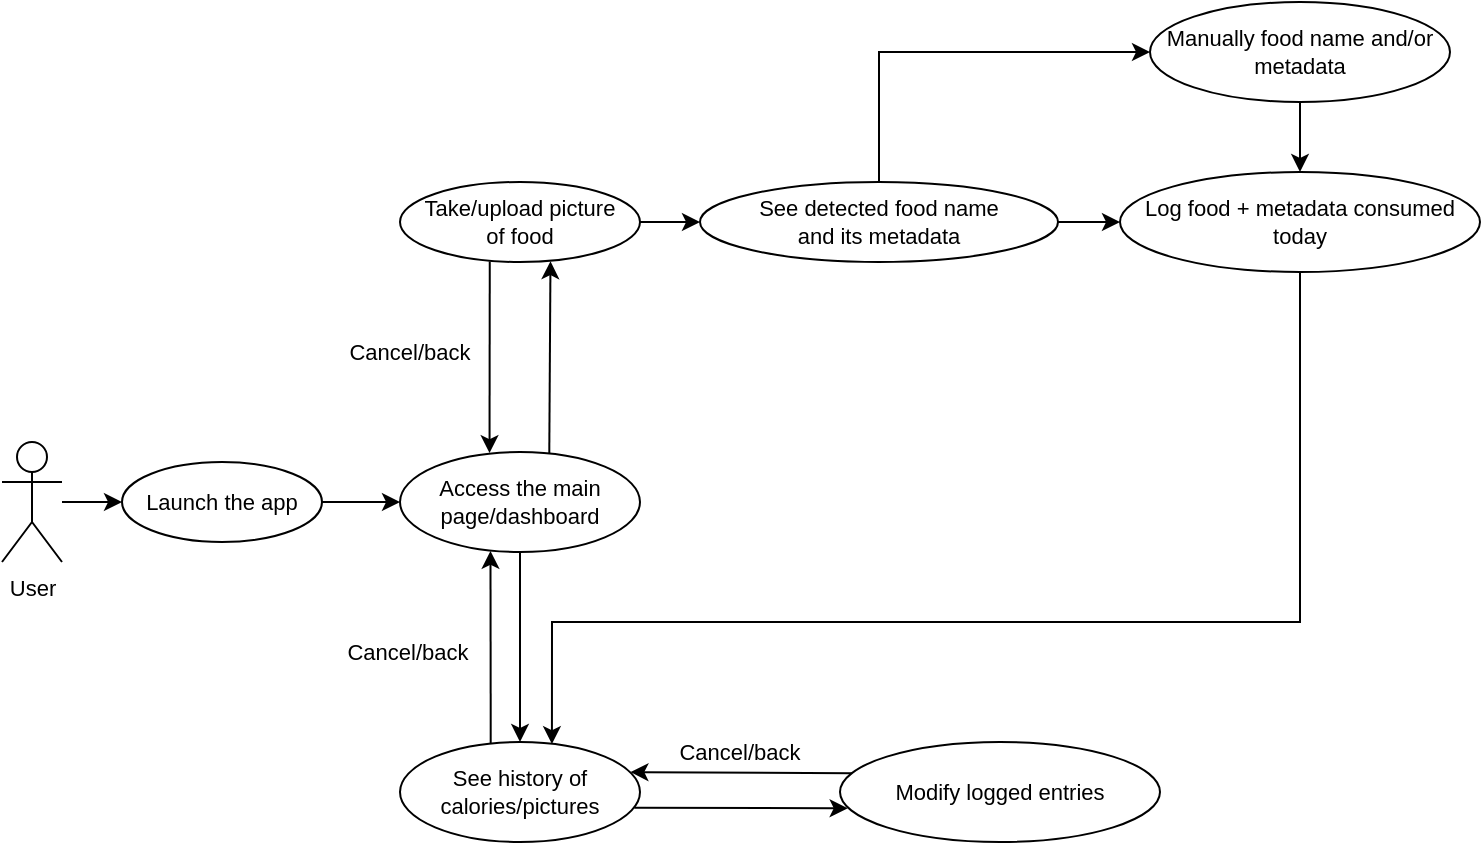 <mxfile version="21.7.1" type="github">
  <diagram name="Page-1" id="LvjpsSYiFBj9zBLGzPmu">
    <mxGraphModel dx="925" dy="489" grid="1" gridSize="10" guides="1" tooltips="1" connect="1" arrows="1" fold="1" page="1" pageScale="1" pageWidth="827" pageHeight="1169" math="0" shadow="0">
      <root>
        <mxCell id="0" />
        <mxCell id="1" parent="0" />
        <mxCell id="Urzz401wbMbn4Pt66lUd-5" style="edgeStyle=orthogonalEdgeStyle;rounded=0;orthogonalLoop=1;jettySize=auto;html=1;entryX=0;entryY=0.5;entryDx=0;entryDy=0;fontSize=11;" parent="1" source="Urzz401wbMbn4Pt66lUd-2" target="Urzz401wbMbn4Pt66lUd-4" edge="1">
          <mxGeometry relative="1" as="geometry" />
        </mxCell>
        <mxCell id="Urzz401wbMbn4Pt66lUd-2" value="User" style="shape=umlActor;verticalLabelPosition=bottom;verticalAlign=top;html=1;outlineConnect=0;fontSize=11;" parent="1" vertex="1">
          <mxGeometry x="21" y="290" width="30" height="60" as="geometry" />
        </mxCell>
        <mxCell id="vmRqja1-odZnFc-yADqm-6" style="edgeStyle=orthogonalEdgeStyle;rounded=0;orthogonalLoop=1;jettySize=auto;html=1;entryX=0;entryY=0.5;entryDx=0;entryDy=0;fontSize=11;" edge="1" parent="1" source="Urzz401wbMbn4Pt66lUd-4" target="vmRqja1-odZnFc-yADqm-2">
          <mxGeometry relative="1" as="geometry" />
        </mxCell>
        <mxCell id="Urzz401wbMbn4Pt66lUd-4" value="Launch the app" style="ellipse;whiteSpace=wrap;html=1;fontSize=11;" parent="1" vertex="1">
          <mxGeometry x="81" y="300" width="100" height="40" as="geometry" />
        </mxCell>
        <mxCell id="Urzz401wbMbn4Pt66lUd-12" style="edgeStyle=orthogonalEdgeStyle;rounded=0;orthogonalLoop=1;jettySize=auto;html=1;entryX=0;entryY=0.5;entryDx=0;entryDy=0;fontSize=11;" parent="1" source="Urzz401wbMbn4Pt66lUd-6" target="Urzz401wbMbn4Pt66lUd-11" edge="1">
          <mxGeometry relative="1" as="geometry" />
        </mxCell>
        <mxCell id="Urzz401wbMbn4Pt66lUd-6" value="Take/upload picture &lt;br&gt;of food" style="ellipse;whiteSpace=wrap;html=1;fontSize=11;" parent="1" vertex="1">
          <mxGeometry x="220" y="160" width="120" height="40" as="geometry" />
        </mxCell>
        <mxCell id="Urzz401wbMbn4Pt66lUd-7" value="See history of calories/pictures" style="ellipse;whiteSpace=wrap;html=1;fontSize=11;" parent="1" vertex="1">
          <mxGeometry x="220" y="440" width="120" height="50" as="geometry" />
        </mxCell>
        <mxCell id="Urzz401wbMbn4Pt66lUd-16" style="edgeStyle=orthogonalEdgeStyle;rounded=0;orthogonalLoop=1;jettySize=auto;html=1;entryX=0;entryY=0.5;entryDx=0;entryDy=0;fontSize=11;" parent="1" source="Urzz401wbMbn4Pt66lUd-11" target="Urzz401wbMbn4Pt66lUd-13" edge="1">
          <mxGeometry relative="1" as="geometry">
            <mxPoint x="590" y="95" as="targetPoint" />
            <Array as="points">
              <mxPoint x="460" y="95" />
            </Array>
          </mxGeometry>
        </mxCell>
        <mxCell id="Urzz401wbMbn4Pt66lUd-19" style="edgeStyle=orthogonalEdgeStyle;rounded=0;orthogonalLoop=1;jettySize=auto;html=1;entryX=0;entryY=0.5;entryDx=0;entryDy=0;fontSize=11;" parent="1" source="Urzz401wbMbn4Pt66lUd-11" target="Urzz401wbMbn4Pt66lUd-17" edge="1">
          <mxGeometry relative="1" as="geometry" />
        </mxCell>
        <mxCell id="Urzz401wbMbn4Pt66lUd-11" value="See detected food name &lt;br style=&quot;font-size: 11px;&quot;&gt;and its metadata" style="ellipse;whiteSpace=wrap;html=1;fontSize=11;" parent="1" vertex="1">
          <mxGeometry x="370" y="160" width="179" height="40" as="geometry" />
        </mxCell>
        <mxCell id="vmRqja1-odZnFc-yADqm-32" style="edgeStyle=orthogonalEdgeStyle;rounded=0;orthogonalLoop=1;jettySize=auto;html=1;entryX=0.5;entryY=0;entryDx=0;entryDy=0;" edge="1" parent="1" source="Urzz401wbMbn4Pt66lUd-13" target="Urzz401wbMbn4Pt66lUd-17">
          <mxGeometry relative="1" as="geometry" />
        </mxCell>
        <mxCell id="Urzz401wbMbn4Pt66lUd-13" value="Manually food name and/or metadata" style="ellipse;whiteSpace=wrap;html=1;fontSize=11;" parent="1" vertex="1">
          <mxGeometry x="595" y="70" width="150" height="50" as="geometry" />
        </mxCell>
        <mxCell id="Urzz401wbMbn4Pt66lUd-17" value="Log food + metadata consumed today" style="ellipse;whiteSpace=wrap;html=1;fontSize=11;" parent="1" vertex="1">
          <mxGeometry x="580" y="155" width="180" height="50" as="geometry" />
        </mxCell>
        <mxCell id="Urzz401wbMbn4Pt66lUd-20" value="Modify logged entries" style="ellipse;whiteSpace=wrap;html=1;fontSize=11;" parent="1" vertex="1">
          <mxGeometry x="440" y="440" width="160" height="50" as="geometry" />
        </mxCell>
        <mxCell id="vmRqja1-odZnFc-yADqm-2" value="Access the main page/dashboard" style="ellipse;whiteSpace=wrap;html=1;fontSize=11;" vertex="1" parent="1">
          <mxGeometry x="220" y="295" width="120" height="50" as="geometry" />
        </mxCell>
        <mxCell id="vmRqja1-odZnFc-yADqm-17" value="" style="endArrow=classic;html=1;rounded=0;exitX=0.622;exitY=0.019;exitDx=0;exitDy=0;entryX=0.627;entryY=0.99;entryDx=0;entryDy=0;exitPerimeter=0;entryPerimeter=0;fontSize=11;" edge="1" parent="1" source="vmRqja1-odZnFc-yADqm-2" target="Urzz401wbMbn4Pt66lUd-6">
          <mxGeometry width="50" height="50" relative="1" as="geometry">
            <mxPoint x="260" y="220" as="sourcePoint" />
            <mxPoint x="310" y="170" as="targetPoint" />
          </mxGeometry>
        </mxCell>
        <mxCell id="vmRqja1-odZnFc-yADqm-18" value="" style="endArrow=classic;html=1;rounded=0;exitX=0.374;exitY=0.994;exitDx=0;exitDy=0;entryX=0.373;entryY=0.011;entryDx=0;entryDy=0;exitPerimeter=0;entryPerimeter=0;fontSize=11;" edge="1" parent="1" source="Urzz401wbMbn4Pt66lUd-6" target="vmRqja1-odZnFc-yADqm-2">
          <mxGeometry width="50" height="50" relative="1" as="geometry">
            <mxPoint x="260" y="260" as="sourcePoint" />
            <mxPoint x="310" y="210" as="targetPoint" />
          </mxGeometry>
        </mxCell>
        <mxCell id="vmRqja1-odZnFc-yADqm-19" value="Cancel/back" style="text;html=1;strokeColor=none;fillColor=none;align=center;verticalAlign=middle;whiteSpace=wrap;rounded=0;fontSize=11;" vertex="1" parent="1">
          <mxGeometry x="200" y="240" width="50" height="9" as="geometry" />
        </mxCell>
        <mxCell id="vmRqja1-odZnFc-yADqm-20" value="" style="endArrow=classic;html=1;rounded=0;exitX=0.5;exitY=1;exitDx=0;exitDy=0;entryX=0.5;entryY=0;entryDx=0;entryDy=0;fontSize=11;" edge="1" parent="1" source="vmRqja1-odZnFc-yADqm-2" target="Urzz401wbMbn4Pt66lUd-7">
          <mxGeometry width="50" height="50" relative="1" as="geometry">
            <mxPoint x="310" y="370" as="sourcePoint" />
            <mxPoint x="360" y="320" as="targetPoint" />
          </mxGeometry>
        </mxCell>
        <mxCell id="vmRqja1-odZnFc-yADqm-21" value="" style="endArrow=classic;html=1;rounded=0;exitX=0.378;exitY=0.013;exitDx=0;exitDy=0;entryX=0.377;entryY=0.989;entryDx=0;entryDy=0;exitPerimeter=0;entryPerimeter=0;fontSize=11;" edge="1" parent="1" source="Urzz401wbMbn4Pt66lUd-7" target="vmRqja1-odZnFc-yADqm-2">
          <mxGeometry width="50" height="50" relative="1" as="geometry">
            <mxPoint x="290" y="355" as="sourcePoint" />
            <mxPoint x="290" y="450" as="targetPoint" />
          </mxGeometry>
        </mxCell>
        <mxCell id="vmRqja1-odZnFc-yADqm-22" value="Cancel/back" style="text;html=1;strokeColor=none;fillColor=none;align=center;verticalAlign=middle;whiteSpace=wrap;rounded=0;fontSize=11;" vertex="1" parent="1">
          <mxGeometry x="200" y="390" width="48" height="10" as="geometry" />
        </mxCell>
        <mxCell id="vmRqja1-odZnFc-yADqm-27" value="" style="endArrow=classic;html=1;rounded=0;exitX=0.038;exitY=0.312;exitDx=0;exitDy=0;exitPerimeter=0;entryX=0.96;entryY=0.301;entryDx=0;entryDy=0;entryPerimeter=0;fontSize=11;" edge="1" parent="1" source="Urzz401wbMbn4Pt66lUd-20" target="Urzz401wbMbn4Pt66lUd-7">
          <mxGeometry width="50" height="50" relative="1" as="geometry">
            <mxPoint x="450" y="450" as="sourcePoint" />
            <mxPoint x="500" y="400" as="targetPoint" />
          </mxGeometry>
        </mxCell>
        <mxCell id="vmRqja1-odZnFc-yADqm-28" value="" style="endArrow=classic;html=1;rounded=0;exitX=0.976;exitY=0.658;exitDx=0;exitDy=0;exitPerimeter=0;entryX=0.024;entryY=0.663;entryDx=0;entryDy=0;entryPerimeter=0;fontSize=11;" edge="1" parent="1" source="Urzz401wbMbn4Pt66lUd-7" target="Urzz401wbMbn4Pt66lUd-20">
          <mxGeometry width="50" height="50" relative="1" as="geometry">
            <mxPoint x="457" y="466" as="sourcePoint" />
            <mxPoint x="345" y="465" as="targetPoint" />
          </mxGeometry>
        </mxCell>
        <mxCell id="vmRqja1-odZnFc-yADqm-29" value="Cancel/back" style="text;html=1;strokeColor=none;fillColor=none;align=center;verticalAlign=middle;whiteSpace=wrap;rounded=0;fontSize=11;" vertex="1" parent="1">
          <mxGeometry x="360" y="430" width="60" height="30" as="geometry" />
        </mxCell>
        <mxCell id="vmRqja1-odZnFc-yADqm-30" value="" style="endArrow=classic;html=1;rounded=0;exitX=0.5;exitY=1;exitDx=0;exitDy=0;entryX=0.633;entryY=0.021;entryDx=0;entryDy=0;entryPerimeter=0;fontSize=11;" edge="1" parent="1" source="Urzz401wbMbn4Pt66lUd-17" target="Urzz401wbMbn4Pt66lUd-7">
          <mxGeometry width="50" height="50" relative="1" as="geometry">
            <mxPoint x="390" y="350" as="sourcePoint" />
            <mxPoint x="440" y="300" as="targetPoint" />
            <Array as="points">
              <mxPoint x="670" y="380" />
              <mxPoint x="296" y="380" />
            </Array>
          </mxGeometry>
        </mxCell>
      </root>
    </mxGraphModel>
  </diagram>
</mxfile>
